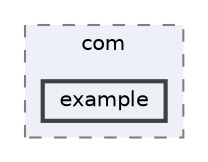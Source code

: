 digraph "src/main/java/com/example"
{
 // LATEX_PDF_SIZE
  bgcolor="transparent";
  edge [fontname=Helvetica,fontsize=10,labelfontname=Helvetica,labelfontsize=10];
  node [fontname=Helvetica,fontsize=10,shape=box,height=0.2,width=0.4];
  compound=true
  subgraph clusterdir_d8517d8b842053dc3dd7dde525dd9163 {
    graph [ bgcolor="#edf0f7", pencolor="grey50", label="com", fontname=Helvetica,fontsize=10 style="filled,dashed", URL="dir_d8517d8b842053dc3dd7dde525dd9163.html",tooltip=""]
  dir_ada4f439cdb25ec987d0b7526884b52b [label="example", fillcolor="#edf0f7", color="grey25", style="filled,bold", URL="dir_ada4f439cdb25ec987d0b7526884b52b.html",tooltip=""];
  }
}
